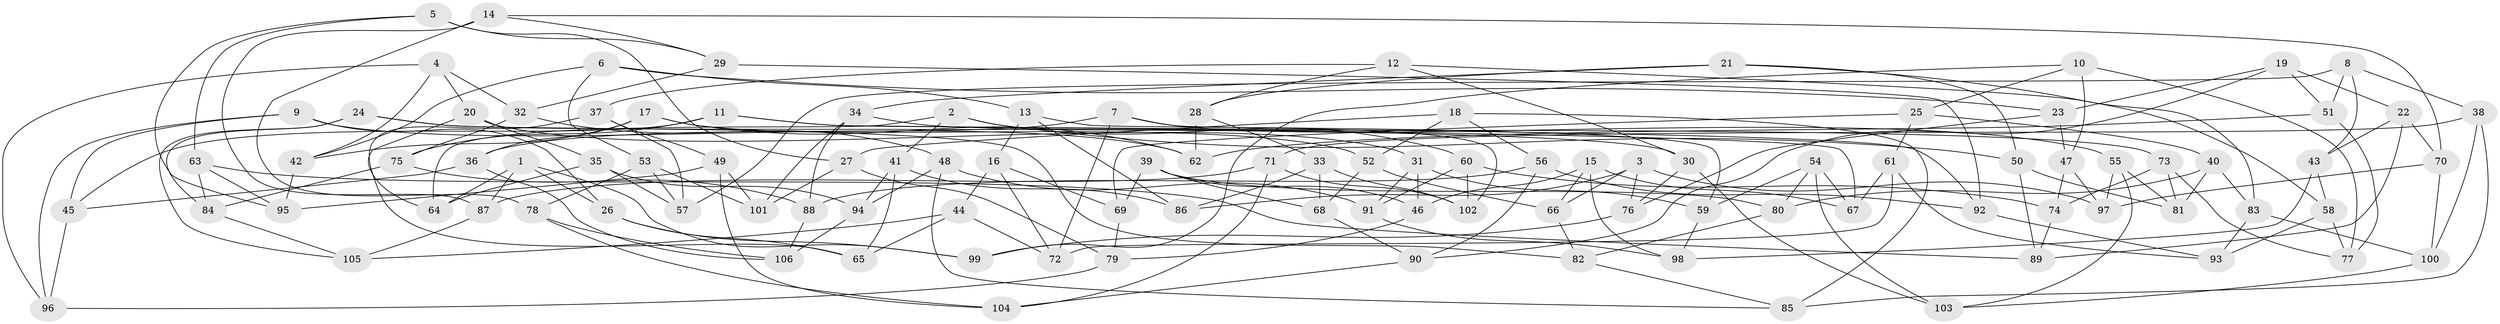 // coarse degree distribution, {6: 0.2641509433962264, 10: 0.05660377358490566, 4: 0.3584905660377358, 5: 0.09433962264150944, 8: 0.1320754716981132, 3: 0.03773584905660377, 9: 0.03773584905660377, 7: 0.018867924528301886}
// Generated by graph-tools (version 1.1) at 2025/20/03/04/25 18:20:53]
// undirected, 106 vertices, 212 edges
graph export_dot {
graph [start="1"]
  node [color=gray90,style=filled];
  1;
  2;
  3;
  4;
  5;
  6;
  7;
  8;
  9;
  10;
  11;
  12;
  13;
  14;
  15;
  16;
  17;
  18;
  19;
  20;
  21;
  22;
  23;
  24;
  25;
  26;
  27;
  28;
  29;
  30;
  31;
  32;
  33;
  34;
  35;
  36;
  37;
  38;
  39;
  40;
  41;
  42;
  43;
  44;
  45;
  46;
  47;
  48;
  49;
  50;
  51;
  52;
  53;
  54;
  55;
  56;
  57;
  58;
  59;
  60;
  61;
  62;
  63;
  64;
  65;
  66;
  67;
  68;
  69;
  70;
  71;
  72;
  73;
  74;
  75;
  76;
  77;
  78;
  79;
  80;
  81;
  82;
  83;
  84;
  85;
  86;
  87;
  88;
  89;
  90;
  91;
  92;
  93;
  94;
  95;
  96;
  97;
  98;
  99;
  100;
  101;
  102;
  103;
  104;
  105;
  106;
  1 -- 26;
  1 -- 87;
  1 -- 99;
  1 -- 64;
  2 -- 50;
  2 -- 60;
  2 -- 64;
  2 -- 41;
  3 -- 66;
  3 -- 97;
  3 -- 76;
  3 -- 86;
  4 -- 42;
  4 -- 32;
  4 -- 20;
  4 -- 96;
  5 -- 29;
  5 -- 27;
  5 -- 63;
  5 -- 95;
  6 -- 42;
  6 -- 13;
  6 -- 53;
  6 -- 23;
  7 -- 102;
  7 -- 72;
  7 -- 55;
  7 -- 36;
  8 -- 38;
  8 -- 43;
  8 -- 57;
  8 -- 51;
  9 -- 96;
  9 -- 26;
  9 -- 45;
  9 -- 62;
  10 -- 77;
  10 -- 47;
  10 -- 25;
  10 -- 99;
  11 -- 67;
  11 -- 92;
  11 -- 75;
  11 -- 45;
  12 -- 37;
  12 -- 30;
  12 -- 58;
  12 -- 28;
  13 -- 86;
  13 -- 59;
  13 -- 16;
  14 -- 70;
  14 -- 29;
  14 -- 87;
  14 -- 78;
  15 -- 67;
  15 -- 46;
  15 -- 66;
  15 -- 98;
  16 -- 69;
  16 -- 72;
  16 -- 44;
  17 -- 62;
  17 -- 42;
  17 -- 52;
  17 -- 36;
  18 -- 52;
  18 -- 56;
  18 -- 27;
  18 -- 85;
  19 -- 22;
  19 -- 51;
  19 -- 23;
  19 -- 90;
  20 -- 35;
  20 -- 64;
  20 -- 31;
  21 -- 50;
  21 -- 34;
  21 -- 83;
  21 -- 28;
  22 -- 89;
  22 -- 43;
  22 -- 70;
  23 -- 76;
  23 -- 47;
  24 -- 105;
  24 -- 84;
  24 -- 30;
  24 -- 82;
  25 -- 61;
  25 -- 40;
  25 -- 69;
  26 -- 65;
  26 -- 99;
  27 -- 101;
  27 -- 79;
  28 -- 33;
  28 -- 62;
  29 -- 32;
  29 -- 92;
  30 -- 103;
  30 -- 76;
  31 -- 59;
  31 -- 91;
  31 -- 46;
  32 -- 75;
  32 -- 48;
  33 -- 86;
  33 -- 102;
  33 -- 68;
  34 -- 88;
  34 -- 73;
  34 -- 101;
  35 -- 64;
  35 -- 94;
  35 -- 57;
  36 -- 106;
  36 -- 45;
  37 -- 49;
  37 -- 57;
  37 -- 65;
  38 -- 85;
  38 -- 100;
  38 -- 71;
  39 -- 69;
  39 -- 68;
  39 -- 46;
  39 -- 80;
  40 -- 80;
  40 -- 83;
  40 -- 81;
  41 -- 65;
  41 -- 94;
  41 -- 86;
  42 -- 95;
  43 -- 98;
  43 -- 58;
  44 -- 105;
  44 -- 65;
  44 -- 72;
  45 -- 96;
  46 -- 79;
  47 -- 74;
  47 -- 97;
  48 -- 85;
  48 -- 91;
  48 -- 94;
  49 -- 101;
  49 -- 104;
  49 -- 95;
  50 -- 89;
  50 -- 81;
  51 -- 77;
  51 -- 62;
  52 -- 66;
  52 -- 68;
  53 -- 57;
  53 -- 101;
  53 -- 78;
  54 -- 67;
  54 -- 103;
  54 -- 80;
  54 -- 59;
  55 -- 103;
  55 -- 97;
  55 -- 81;
  56 -- 88;
  56 -- 92;
  56 -- 90;
  58 -- 93;
  58 -- 77;
  59 -- 98;
  60 -- 91;
  60 -- 74;
  60 -- 102;
  61 -- 72;
  61 -- 93;
  61 -- 67;
  63 -- 84;
  63 -- 95;
  63 -- 89;
  66 -- 82;
  68 -- 90;
  69 -- 79;
  70 -- 100;
  70 -- 97;
  71 -- 87;
  71 -- 104;
  71 -- 102;
  73 -- 77;
  73 -- 74;
  73 -- 81;
  74 -- 89;
  75 -- 88;
  75 -- 84;
  76 -- 99;
  78 -- 104;
  78 -- 106;
  79 -- 96;
  80 -- 82;
  82 -- 85;
  83 -- 93;
  83 -- 100;
  84 -- 105;
  87 -- 105;
  88 -- 106;
  90 -- 104;
  91 -- 98;
  92 -- 93;
  94 -- 106;
  100 -- 103;
}
